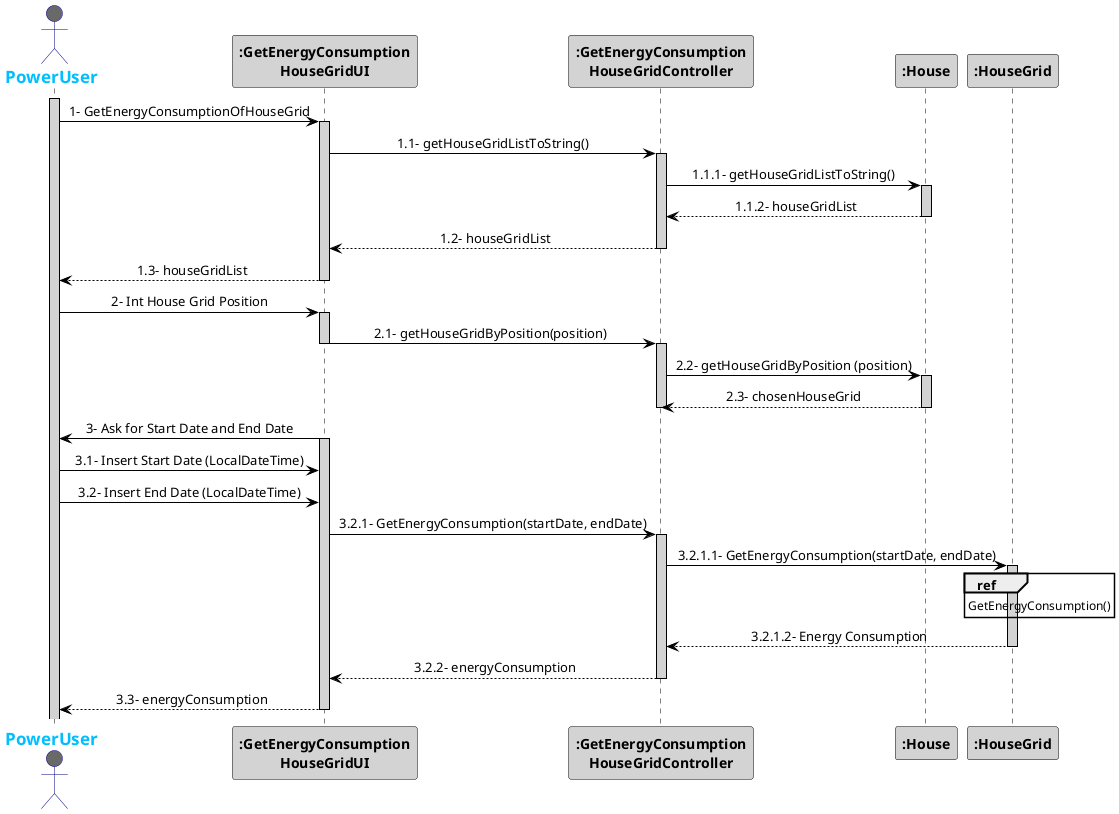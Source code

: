 @startuml
skinparam sequenceMessageAlign center
skinparam sequence {
	ArrowColor Black
	ActorBorderColor DarkBlue
	LifeLineBorderColor black
	LifeLineBackgroundColor LightGrey

	ParticipantBorderColor Black
	ParticipantBackgroundColor LightGrey
	ParticipantFontStyle Bold

	ActorBackgroundColor DimGrey
	ActorFontColor DeepSkyBlue
	ActorFontStyle Bold
	ActorFontSize 17
	ActorFontName Aapex
}

actor PowerUser
activate PowerUser
PowerUser -> ":GetEnergyConsumption\nHouseGridUI": 1- GetEnergyConsumptionOfHouseGrid
activate ":GetEnergyConsumption\nHouseGridUI"
":GetEnergyConsumption\nHouseGridUI" -> ":GetEnergyConsumption\nHouseGridController": 1.1- getHouseGridListToString()
activate ":GetEnergyConsumption\nHouseGridController"
":GetEnergyConsumption\nHouseGridController" -> ":House": 1.1.1- getHouseGridListToString()
activate ":House"
":GetEnergyConsumption\nHouseGridController" <-- ":House": 1.1.2- houseGridList
deactivate ":House"
":GetEnergyConsumption\nHouseGridUI" <-- ":GetEnergyConsumption\nHouseGridController": 1.2- houseGridList
deactivate ":GetEnergyConsumption\nHouseGridController"
PowerUser <-- ":GetEnergyConsumption\nHouseGridUI": 1.3- houseGridList
deactivate ":GetEnergyConsumption\nHouseGridUI"
PowerUser -> ":GetEnergyConsumption\nHouseGridUI": 2- Int House Grid Position
activate ":GetEnergyConsumption\nHouseGridUI"
":GetEnergyConsumption\nHouseGridUI" -> ":GetEnergyConsumption\nHouseGridController": 2.1- getHouseGridByPosition(position)
deactivate ":GetEnergyConsumption\nHouseGridUI"
activate ":GetEnergyConsumption\nHouseGridController"
":GetEnergyConsumption\nHouseGridController" -> ":House": 2.2- getHouseGridByPosition (position)
activate ":House"
":GetEnergyConsumption\nHouseGridController" <-- ":House": 2.3- chosenHouseGrid
deactivate ":GetEnergyConsumption\nHouseGridController"
deactivate ":House"
PowerUser <- ":GetEnergyConsumption\nHouseGridUI": 3- Ask for Start Date and End Date
activate ":GetEnergyConsumption\nHouseGridUI"

PowerUser -> ":GetEnergyConsumption\nHouseGridUI": 3.1- Insert Start Date (LocalDateTime)
PowerUser -> ":GetEnergyConsumption\nHouseGridUI": 3.2- Insert End Date (LocalDateTime)
":GetEnergyConsumption\nHouseGridUI" -> ":GetEnergyConsumption\nHouseGridController": 3.2.1- GetEnergyConsumption(startDate, endDate)
activate ":GetEnergyConsumption\nHouseGridController"
":GetEnergyConsumption\nHouseGridController" -> ":HouseGrid": 3.2.1.1- GetEnergyConsumption(startDate, endDate)
activate ":HouseGrid"
ref over ":HouseGrid" : GetEnergyConsumption()
":GetEnergyConsumption\nHouseGridController" <-- ":HouseGrid": 3.2.1.2- Energy Consumption
deactivate ":HouseGrid"
":GetEnergyConsumption\nHouseGridUI" <-- ":GetEnergyConsumption\nHouseGridController": 3.2.2- energyConsumption
deactivate ":GetEnergyConsumption\nHouseGridController"
PowerUser <-- ":GetEnergyConsumption\nHouseGridUI": 3.3- energyConsumption
deactivate ":GetEnergyConsumption\nHouseGridUI"

@enduml